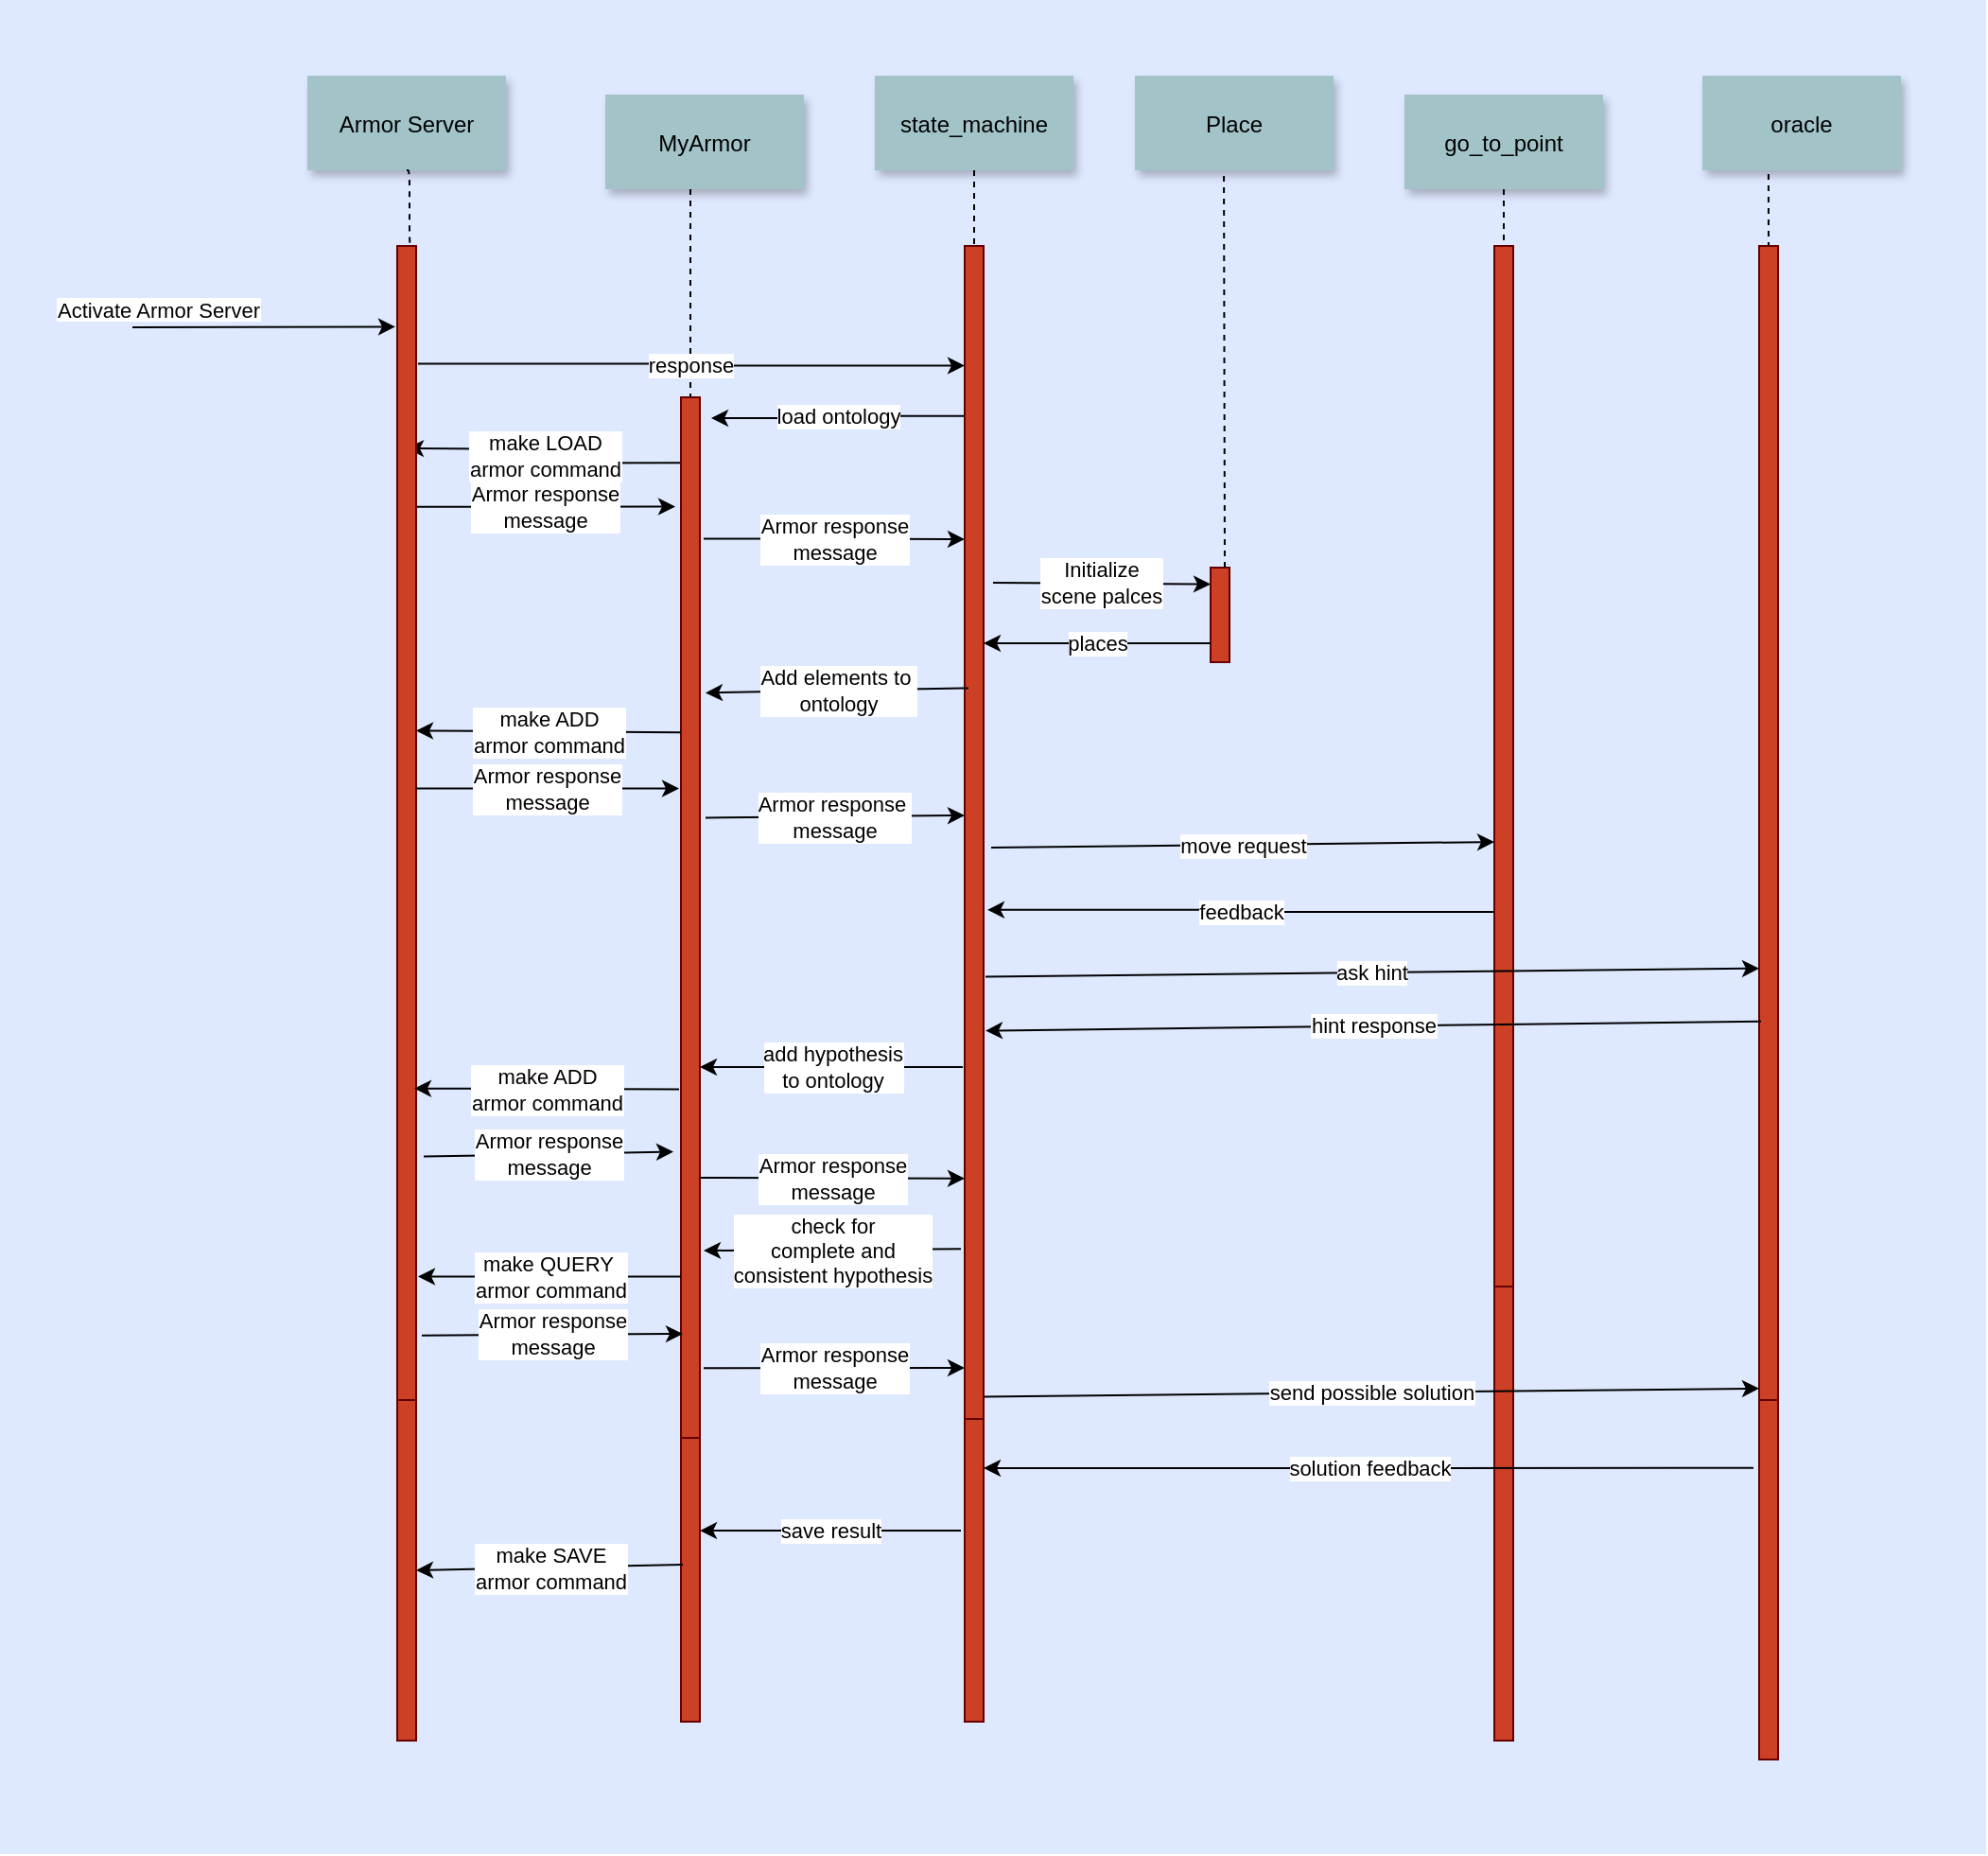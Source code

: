 <mxfile version="15.7.3" type="device"><diagram name="Page-1" id="9361dd3d-8414-5efd-6122-117bd74ce7a7"><mxGraphModel dx="1422" dy="1278" grid="1" gridSize="10" guides="1" tooltips="1" connect="1" arrows="1" fold="1" page="0" pageScale="1.5" pageWidth="826" pageHeight="1169" background="none" math="0" shadow="0"><root><mxCell id="0"/><mxCell id="1" parent="0"/><mxCell id="69" value="" style="fillColor=#DEE8FF;strokeColor=none" parent="1" vertex="1"><mxGeometry x="40" y="-20" width="1050" height="980" as="geometry"/></mxCell><mxCell id="isTF-nx5STDEwWAXwS7a-116" value="make LOAD &lt;br&gt;armor command" style="edgeStyle=orthogonalEdgeStyle;rounded=0;orthogonalLoop=1;jettySize=auto;html=1;exitX=0;exitY=0.063;exitDx=0;exitDy=0;exitPerimeter=0;" edge="1" parent="1" source="2"><mxGeometry relative="1" as="geometry"><mxPoint x="255" y="217" as="targetPoint"/></mxGeometry></mxCell><mxCell id="isTF-nx5STDEwWAXwS7a-118" value="Armor response &lt;br&gt;message" style="edgeStyle=orthogonalEdgeStyle;rounded=0;orthogonalLoop=1;jettySize=auto;html=1;exitX=1.2;exitY=0.136;exitDx=0;exitDy=0;entryX=0;entryY=0.25;entryDx=0;entryDy=0;exitPerimeter=0;" edge="1" parent="1" source="2" target="6"><mxGeometry relative="1" as="geometry"/></mxCell><mxCell id="2" value="" style="fillColor=#CC4125;strokeColor=#660000" parent="1" vertex="1"><mxGeometry x="400" y="190" width="10" height="550" as="geometry"/></mxCell><mxCell id="3" value="Activate Armor Server" style="edgeStyle=none;verticalLabelPosition=top;verticalAlign=bottom;labelPosition=left;align=right;entryX=-0.1;entryY=0.07;entryDx=0;entryDy=0;entryPerimeter=0;" parent="1" edge="1" target="isTF-nx5STDEwWAXwS7a-109"><mxGeometry x="110" y="50" width="100" height="100" as="geometry"><mxPoint x="110" y="153" as="sourcePoint"/><mxPoint x="200" y="150" as="targetPoint"/></mxGeometry></mxCell><mxCell id="4" value="MyArmor" style="shadow=1;fillColor=#A2C4C9;strokeColor=none" parent="1" vertex="1"><mxGeometry x="360" y="30" width="105" height="50" as="geometry"/></mxCell><mxCell id="isTF-nx5STDEwWAXwS7a-114" value="load ontology" style="edgeStyle=orthogonalEdgeStyle;rounded=0;orthogonalLoop=1;jettySize=auto;html=1;exitX=0;exitY=0.145;exitDx=0;exitDy=0;entryX=1.6;entryY=0.02;entryDx=0;entryDy=0;entryPerimeter=0;exitPerimeter=0;" edge="1" parent="1" source="6" target="2"><mxGeometry relative="1" as="geometry"/></mxCell><mxCell id="6" value="" style="fillColor=#CC4125;strokeColor=#660000" parent="1" vertex="1"><mxGeometry x="550" y="110" width="10" height="620" as="geometry"/></mxCell><mxCell id="7" value="state_machine" style="shadow=1;fillColor=#A2C4C9;strokeColor=none" parent="1" vertex="1"><mxGeometry x="502.5" y="20" width="105" height="50" as="geometry"/></mxCell><mxCell id="8" value="" style="edgeStyle=none;endArrow=none;dashed=1" parent="1" source="7" target="6" edge="1"><mxGeometry x="272.335" y="165" width="100" height="100" as="geometry"><mxPoint x="347.259" y="110" as="sourcePoint"/><mxPoint x="347.576" y="165" as="targetPoint"/></mxGeometry></mxCell><mxCell id="33" value="" style="edgeStyle=elbowEdgeStyle;elbow=horizontal;endArrow=none;dashed=1" parent="1" source="4" target="2" edge="1"><mxGeometry x="230.0" y="310" width="100" height="100" as="geometry"><mxPoint x="230.0" y="410" as="sourcePoint"/><mxPoint x="330" y="310" as="targetPoint"/></mxGeometry></mxCell><mxCell id="isTF-nx5STDEwWAXwS7a-99" value="go_to_point" style="shadow=1;fillColor=#A2C4C9;strokeColor=none" vertex="1" parent="1"><mxGeometry x="782.5" y="30" width="105" height="50" as="geometry"/></mxCell><mxCell id="isTF-nx5STDEwWAXwS7a-133" value="feedback" style="edgeStyle=orthogonalEdgeStyle;rounded=0;orthogonalLoop=1;jettySize=auto;html=1;exitX=0;exitY=0.64;exitDx=0;exitDy=0;entryX=1.2;entryY=0.566;entryDx=0;entryDy=0;entryPerimeter=0;exitPerimeter=0;" edge="1" parent="1" source="isTF-nx5STDEwWAXwS7a-100" target="6"><mxGeometry relative="1" as="geometry"/></mxCell><mxCell id="isTF-nx5STDEwWAXwS7a-100" value="" style="fillColor=#CC4125;strokeColor=#660000" vertex="1" parent="1"><mxGeometry x="830" y="110" width="10" height="550" as="geometry"/></mxCell><mxCell id="isTF-nx5STDEwWAXwS7a-106" value="" style="edgeStyle=none;endArrow=none;dashed=1;entryX=0.5;entryY=0;entryDx=0;entryDy=0;exitX=0.5;exitY=1;exitDx=0;exitDy=0;" edge="1" parent="1" source="isTF-nx5STDEwWAXwS7a-99" target="isTF-nx5STDEwWAXwS7a-100"><mxGeometry x="282.335" y="175" width="100" height="100" as="geometry"><mxPoint x="352.716" y="80" as="sourcePoint"/><mxPoint x="353.06" y="120" as="targetPoint"/></mxGeometry></mxCell><mxCell id="isTF-nx5STDEwWAXwS7a-107" value="oracle" style="shadow=1;fillColor=#A2C4C9;strokeColor=none" vertex="1" parent="1"><mxGeometry x="940" y="20" width="105" height="50" as="geometry"/></mxCell><mxCell id="isTF-nx5STDEwWAXwS7a-113" value="response" style="edgeStyle=orthogonalEdgeStyle;rounded=0;orthogonalLoop=1;jettySize=auto;html=1;exitX=1.1;exitY=0.102;exitDx=0;exitDy=0;entryX=0;entryY=0.102;entryDx=0;entryDy=0;entryPerimeter=0;exitPerimeter=0;" edge="1" parent="1" source="isTF-nx5STDEwWAXwS7a-109" target="6"><mxGeometry relative="1" as="geometry"/></mxCell><mxCell id="isTF-nx5STDEwWAXwS7a-117" value="Armor response&lt;br&gt;message" style="edgeStyle=orthogonalEdgeStyle;rounded=0;orthogonalLoop=1;jettySize=auto;html=1;exitX=1;exitY=0.226;exitDx=0;exitDy=0;exitPerimeter=0;entryX=-0.3;entryY=0.105;entryDx=0;entryDy=0;entryPerimeter=0;" edge="1" parent="1" source="isTF-nx5STDEwWAXwS7a-109" target="2"><mxGeometry relative="1" as="geometry"><mxPoint x="400" y="247" as="targetPoint"/></mxGeometry></mxCell><mxCell id="isTF-nx5STDEwWAXwS7a-109" value="" style="fillColor=#CC4125;strokeColor=#660000" vertex="1" parent="1"><mxGeometry x="250" y="110" width="10" height="610" as="geometry"/></mxCell><mxCell id="isTF-nx5STDEwWAXwS7a-110" value="Armor Server" style="shadow=1;fillColor=#A2C4C9;strokeColor=none" vertex="1" parent="1"><mxGeometry x="202.5" y="20" width="105" height="50" as="geometry"/></mxCell><mxCell id="isTF-nx5STDEwWAXwS7a-111" value="" style="edgeStyle=elbowEdgeStyle;elbow=horizontal;endArrow=none;dashed=1;entryX=0.75;entryY=0;entryDx=0;entryDy=0;exitX=0.5;exitY=1;exitDx=0;exitDy=0;" edge="1" parent="1" source="isTF-nx5STDEwWAXwS7a-110" target="isTF-nx5STDEwWAXwS7a-109"><mxGeometry x="240.0" y="320" width="100" height="100" as="geometry"><mxPoint x="423" y="90" as="sourcePoint"/><mxPoint x="423" y="120" as="targetPoint"/></mxGeometry></mxCell><mxCell id="isTF-nx5STDEwWAXwS7a-119" value="Place" style="shadow=1;fillColor=#A2C4C9;strokeColor=none" vertex="1" parent="1"><mxGeometry x="640" y="20" width="105" height="50" as="geometry"/></mxCell><mxCell id="isTF-nx5STDEwWAXwS7a-120" value="" style="fillColor=#CC4125;strokeColor=#660000" vertex="1" parent="1"><mxGeometry x="680" y="280" width="10" height="50" as="geometry"/></mxCell><mxCell id="isTF-nx5STDEwWAXwS7a-123" value="Initialize&lt;br&gt;scene palces" style="endArrow=classic;html=1;rounded=0;exitX=1.5;exitY=0.287;exitDx=0;exitDy=0;exitPerimeter=0;entryX=0;entryY=0.175;entryDx=0;entryDy=0;entryPerimeter=0;" edge="1" parent="1" source="6" target="isTF-nx5STDEwWAXwS7a-120"><mxGeometry width="50" height="50" relative="1" as="geometry"><mxPoint x="740" y="450" as="sourcePoint"/><mxPoint x="790" y="400" as="targetPoint"/></mxGeometry></mxCell><mxCell id="isTF-nx5STDEwWAXwS7a-124" value="places" style="endArrow=classic;html=1;rounded=0;" edge="1" parent="1"><mxGeometry width="50" height="50" relative="1" as="geometry"><mxPoint x="680" y="320" as="sourcePoint"/><mxPoint x="560" y="320" as="targetPoint"/></mxGeometry></mxCell><mxCell id="isTF-nx5STDEwWAXwS7a-125" value="" style="edgeStyle=none;endArrow=none;dashed=1;entryX=0.75;entryY=0;entryDx=0;entryDy=0;exitX=0.448;exitY=1.06;exitDx=0;exitDy=0;exitPerimeter=0;" edge="1" parent="1" source="isTF-nx5STDEwWAXwS7a-119" target="isTF-nx5STDEwWAXwS7a-120"><mxGeometry x="292.335" y="185" width="100" height="100" as="geometry"><mxPoint x="962.5" y="120" as="sourcePoint"/><mxPoint x="885" y="350" as="targetPoint"/></mxGeometry></mxCell><mxCell id="isTF-nx5STDEwWAXwS7a-132" value="move request" style="endArrow=classic;html=1;rounded=0;exitX=1.4;exitY=0.513;exitDx=0;exitDy=0;exitPerimeter=0;" edge="1" parent="1" source="6"><mxGeometry width="50" height="50" relative="1" as="geometry"><mxPoint x="740" y="440" as="sourcePoint"/><mxPoint x="830" y="425" as="targetPoint"/></mxGeometry></mxCell><mxCell id="isTF-nx5STDEwWAXwS7a-135" value="Add elements to&amp;nbsp;&lt;br&gt;ontology" style="endArrow=classic;html=1;rounded=0;exitX=0.2;exitY=0.377;exitDx=0;exitDy=0;exitPerimeter=0;entryX=1.3;entryY=0.284;entryDx=0;entryDy=0;entryPerimeter=0;" edge="1" parent="1" source="6" target="2"><mxGeometry width="50" height="50" relative="1" as="geometry"><mxPoint x="740" y="440" as="sourcePoint"/><mxPoint x="790" y="390" as="targetPoint"/></mxGeometry></mxCell><mxCell id="isTF-nx5STDEwWAXwS7a-136" value="make ADD&lt;br&gt;armor command" style="endArrow=classic;html=1;rounded=0;exitX=0;exitY=0.322;exitDx=0;exitDy=0;exitPerimeter=0;entryX=1;entryY=0.42;entryDx=0;entryDy=0;entryPerimeter=0;" edge="1" parent="1" source="2" target="isTF-nx5STDEwWAXwS7a-109"><mxGeometry width="50" height="50" relative="1" as="geometry"><mxPoint x="740" y="430" as="sourcePoint"/><mxPoint x="790" y="380" as="targetPoint"/></mxGeometry></mxCell><mxCell id="isTF-nx5STDEwWAXwS7a-138" value="Armor response&lt;br&gt;message" style="endArrow=classic;html=1;rounded=0;exitX=1;exitY=0.47;exitDx=0;exitDy=0;exitPerimeter=0;entryX=-0.1;entryY=0.376;entryDx=0;entryDy=0;entryPerimeter=0;" edge="1" parent="1" source="isTF-nx5STDEwWAXwS7a-109" target="2"><mxGeometry width="50" height="50" relative="1" as="geometry"><mxPoint x="740" y="420" as="sourcePoint"/><mxPoint x="790" y="370" as="targetPoint"/><Array as="points"/></mxGeometry></mxCell><mxCell id="isTF-nx5STDEwWAXwS7a-139" value="Armor response&amp;nbsp;&lt;br&gt;message" style="endArrow=classic;html=1;rounded=0;exitX=1.3;exitY=0.404;exitDx=0;exitDy=0;exitPerimeter=0;" edge="1" parent="1" source="2"><mxGeometry width="50" height="50" relative="1" as="geometry"><mxPoint x="740" y="420" as="sourcePoint"/><mxPoint x="550" y="411" as="targetPoint"/></mxGeometry></mxCell><mxCell id="isTF-nx5STDEwWAXwS7a-140" value="" style="fillColor=#CC4125;strokeColor=#660000" vertex="1" parent="1"><mxGeometry x="970" y="110" width="10" height="610" as="geometry"/></mxCell><mxCell id="isTF-nx5STDEwWAXwS7a-142" value="ask hint" style="endArrow=classic;html=1;rounded=0;exitX=1.1;exitY=0.623;exitDx=0;exitDy=0;exitPerimeter=0;entryX=0;entryY=0.626;entryDx=0;entryDy=0;entryPerimeter=0;" edge="1" parent="1" source="6" target="isTF-nx5STDEwWAXwS7a-140"><mxGeometry width="50" height="50" relative="1" as="geometry"><mxPoint x="740" y="410" as="sourcePoint"/><mxPoint x="790" y="360" as="targetPoint"/></mxGeometry></mxCell><mxCell id="isTF-nx5STDEwWAXwS7a-144" value="hint response" style="endArrow=classic;html=1;rounded=0;exitX=0.1;exitY=0.672;exitDx=0;exitDy=0;exitPerimeter=0;entryX=1.1;entryY=0.669;entryDx=0;entryDy=0;entryPerimeter=0;" edge="1" parent="1" source="isTF-nx5STDEwWAXwS7a-140" target="6"><mxGeometry width="50" height="50" relative="1" as="geometry"><mxPoint x="740" y="410" as="sourcePoint"/><mxPoint x="560" y="520" as="targetPoint"/></mxGeometry></mxCell><mxCell id="isTF-nx5STDEwWAXwS7a-145" value="" style="edgeStyle=none;endArrow=none;dashed=1;entryX=0.5;entryY=0;entryDx=0;entryDy=0;exitX=0.333;exitY=1.04;exitDx=0;exitDy=0;exitPerimeter=0;" edge="1" parent="1" source="isTF-nx5STDEwWAXwS7a-107" target="isTF-nx5STDEwWAXwS7a-140"><mxGeometry x="292.335" y="185" width="100" height="100" as="geometry"><mxPoint x="845" y="90" as="sourcePoint"/><mxPoint x="845" y="120" as="targetPoint"/></mxGeometry></mxCell><mxCell id="isTF-nx5STDEwWAXwS7a-146" value="add hypothesis&lt;br&gt;to ontology" style="endArrow=classic;html=1;rounded=0;exitX=-0.1;exitY=0.7;exitDx=0;exitDy=0;exitPerimeter=0;" edge="1" parent="1" source="6"><mxGeometry width="50" height="50" relative="1" as="geometry"><mxPoint x="740" y="410" as="sourcePoint"/><mxPoint x="410" y="544" as="targetPoint"/></mxGeometry></mxCell><mxCell id="isTF-nx5STDEwWAXwS7a-147" value="make ADD&lt;br&gt;armor command" style="endArrow=classic;html=1;rounded=0;exitX=-0.1;exitY=0.665;exitDx=0;exitDy=0;exitPerimeter=0;entryX=0.9;entryY=0.73;entryDx=0;entryDy=0;entryPerimeter=0;" edge="1" parent="1" source="2" target="isTF-nx5STDEwWAXwS7a-109"><mxGeometry width="50" height="50" relative="1" as="geometry"><mxPoint x="740" y="400" as="sourcePoint"/><mxPoint x="790" y="350" as="targetPoint"/></mxGeometry></mxCell><mxCell id="isTF-nx5STDEwWAXwS7a-148" value="Armor response&lt;br&gt;message" style="endArrow=classic;html=1;rounded=0;exitX=1.4;exitY=0.789;exitDx=0;exitDy=0;exitPerimeter=0;entryX=-0.4;entryY=0.725;entryDx=0;entryDy=0;entryPerimeter=0;" edge="1" parent="1" source="isTF-nx5STDEwWAXwS7a-109" target="2"><mxGeometry width="50" height="50" relative="1" as="geometry"><mxPoint x="740" y="400" as="sourcePoint"/><mxPoint x="400" y="584" as="targetPoint"/></mxGeometry></mxCell><mxCell id="isTF-nx5STDEwWAXwS7a-151" value="Armor response&lt;br&gt;message" style="endArrow=classic;html=1;rounded=0;exitX=1;exitY=0.75;exitDx=0;exitDy=0;entryX=0;entryY=0.795;entryDx=0;entryDy=0;entryPerimeter=0;" edge="1" parent="1" source="2" target="6"><mxGeometry width="50" height="50" relative="1" as="geometry"><mxPoint x="740" y="390" as="sourcePoint"/><mxPoint x="790" y="340" as="targetPoint"/></mxGeometry></mxCell><mxCell id="isTF-nx5STDEwWAXwS7a-152" value="check for&lt;br&gt;complete and&lt;br&gt;consistent hypothesis" style="endArrow=classic;html=1;rounded=0;exitX=-0.2;exitY=0.855;exitDx=0;exitDy=0;exitPerimeter=0;entryX=1.2;entryY=0.82;entryDx=0;entryDy=0;entryPerimeter=0;" edge="1" parent="1" source="6" target="2"><mxGeometry width="50" height="50" relative="1" as="geometry"><mxPoint x="740" y="440" as="sourcePoint"/><mxPoint x="790" y="390" as="targetPoint"/></mxGeometry></mxCell><mxCell id="isTF-nx5STDEwWAXwS7a-153" value="make QUERY&amp;nbsp;&lt;br&gt;armor command" style="endArrow=classic;html=1;rounded=0;exitX=0;exitY=0.845;exitDx=0;exitDy=0;exitPerimeter=0;entryX=1.1;entryY=0.893;entryDx=0;entryDy=0;entryPerimeter=0;" edge="1" parent="1" source="2" target="isTF-nx5STDEwWAXwS7a-109"><mxGeometry width="50" height="50" relative="1" as="geometry"><mxPoint x="740" y="430" as="sourcePoint"/><mxPoint x="790" y="380" as="targetPoint"/></mxGeometry></mxCell><mxCell id="isTF-nx5STDEwWAXwS7a-154" value="Armor response&lt;br&gt;message" style="endArrow=classic;html=1;rounded=0;exitX=1.3;exitY=0.944;exitDx=0;exitDy=0;exitPerimeter=0;entryX=0.1;entryY=0.9;entryDx=0;entryDy=0;entryPerimeter=0;" edge="1" parent="1" source="isTF-nx5STDEwWAXwS7a-109" target="2"><mxGeometry width="50" height="50" relative="1" as="geometry"><mxPoint x="740" y="420" as="sourcePoint"/><mxPoint x="790" y="370" as="targetPoint"/></mxGeometry></mxCell><mxCell id="isTF-nx5STDEwWAXwS7a-155" value="" style="fillColor=#CC4125;strokeColor=#660000" vertex="1" parent="1"><mxGeometry x="250" y="720" width="10" height="180" as="geometry"/></mxCell><mxCell id="isTF-nx5STDEwWAXwS7a-156" value="" style="fillColor=#CC4125;strokeColor=#660000" vertex="1" parent="1"><mxGeometry x="400" y="740" width="10" height="150" as="geometry"/></mxCell><mxCell id="isTF-nx5STDEwWAXwS7a-157" value="" style="fillColor=#CC4125;strokeColor=#660000" vertex="1" parent="1"><mxGeometry x="550" y="730" width="10" height="160" as="geometry"/></mxCell><mxCell id="isTF-nx5STDEwWAXwS7a-158" value="" style="fillColor=#CC4125;strokeColor=#660000" vertex="1" parent="1"><mxGeometry x="830" y="660" width="10" height="240" as="geometry"/></mxCell><mxCell id="isTF-nx5STDEwWAXwS7a-159" value="" style="fillColor=#CC4125;strokeColor=#660000" vertex="1" parent="1"><mxGeometry x="970" y="720" width="10" height="190" as="geometry"/></mxCell><mxCell id="isTF-nx5STDEwWAXwS7a-160" value="Armor response&lt;br&gt;message" style="endArrow=classic;html=1;rounded=0;exitX=1.2;exitY=0.933;exitDx=0;exitDy=0;exitPerimeter=0;" edge="1" parent="1" source="2"><mxGeometry width="50" height="50" relative="1" as="geometry"><mxPoint x="740" y="690" as="sourcePoint"/><mxPoint x="550" y="703" as="targetPoint"/></mxGeometry></mxCell><mxCell id="isTF-nx5STDEwWAXwS7a-162" value="send possible solution" style="endArrow=classic;html=1;rounded=0;exitX=1;exitY=0.981;exitDx=0;exitDy=0;exitPerimeter=0;entryX=0;entryY=0.99;entryDx=0;entryDy=0;entryPerimeter=0;" edge="1" parent="1" source="6" target="isTF-nx5STDEwWAXwS7a-140"><mxGeometry width="50" height="50" relative="1" as="geometry"><mxPoint x="740" y="570" as="sourcePoint"/><mxPoint x="975" y="718" as="targetPoint"/></mxGeometry></mxCell><mxCell id="isTF-nx5STDEwWAXwS7a-163" value="solution feedback" style="endArrow=classic;html=1;rounded=0;exitX=-0.3;exitY=0.189;exitDx=0;exitDy=0;exitPerimeter=0;" edge="1" parent="1" source="isTF-nx5STDEwWAXwS7a-159"><mxGeometry width="50" height="50" relative="1" as="geometry"><mxPoint x="740" y="570" as="sourcePoint"/><mxPoint x="560" y="756" as="targetPoint"/></mxGeometry></mxCell><mxCell id="isTF-nx5STDEwWAXwS7a-164" value="save result" style="endArrow=classic;html=1;rounded=0;exitX=-0.2;exitY=0.369;exitDx=0;exitDy=0;exitPerimeter=0;entryX=1;entryY=0.327;entryDx=0;entryDy=0;entryPerimeter=0;" edge="1" parent="1" source="isTF-nx5STDEwWAXwS7a-157" target="isTF-nx5STDEwWAXwS7a-156"><mxGeometry width="50" height="50" relative="1" as="geometry"><mxPoint x="740" y="570" as="sourcePoint"/><mxPoint x="790" y="520" as="targetPoint"/></mxGeometry></mxCell><mxCell id="isTF-nx5STDEwWAXwS7a-165" value="make SAVE&lt;br&gt;armor command" style="endArrow=classic;html=1;rounded=0;exitX=0.1;exitY=0.447;exitDx=0;exitDy=0;exitPerimeter=0;entryX=1;entryY=0.5;entryDx=0;entryDy=0;" edge="1" parent="1" source="isTF-nx5STDEwWAXwS7a-156" target="isTF-nx5STDEwWAXwS7a-155"><mxGeometry width="50" height="50" relative="1" as="geometry"><mxPoint x="740" y="570" as="sourcePoint"/><mxPoint x="790" y="520" as="targetPoint"/></mxGeometry></mxCell></root></mxGraphModel></diagram></mxfile>